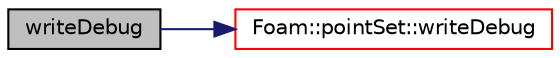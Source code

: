 digraph "writeDebug"
{
  bgcolor="transparent";
  edge [fontname="Helvetica",fontsize="10",labelfontname="Helvetica",labelfontsize="10"];
  node [fontname="Helvetica",fontsize="10",shape=record];
  rankdir="LR";
  Node2871 [label="writeDebug",height=0.2,width=0.4,color="black", fillcolor="grey75", style="filled", fontcolor="black"];
  Node2871 -> Node2872 [color="midnightblue",fontsize="10",style="solid",fontname="Helvetica"];
  Node2872 [label="Foam::pointSet::writeDebug",height=0.2,width=0.4,color="red",URL="$a26589.html#ac2ad209fd237c922034b7caa5bda5048",tooltip="Update any stored data for new labels. "];
}
